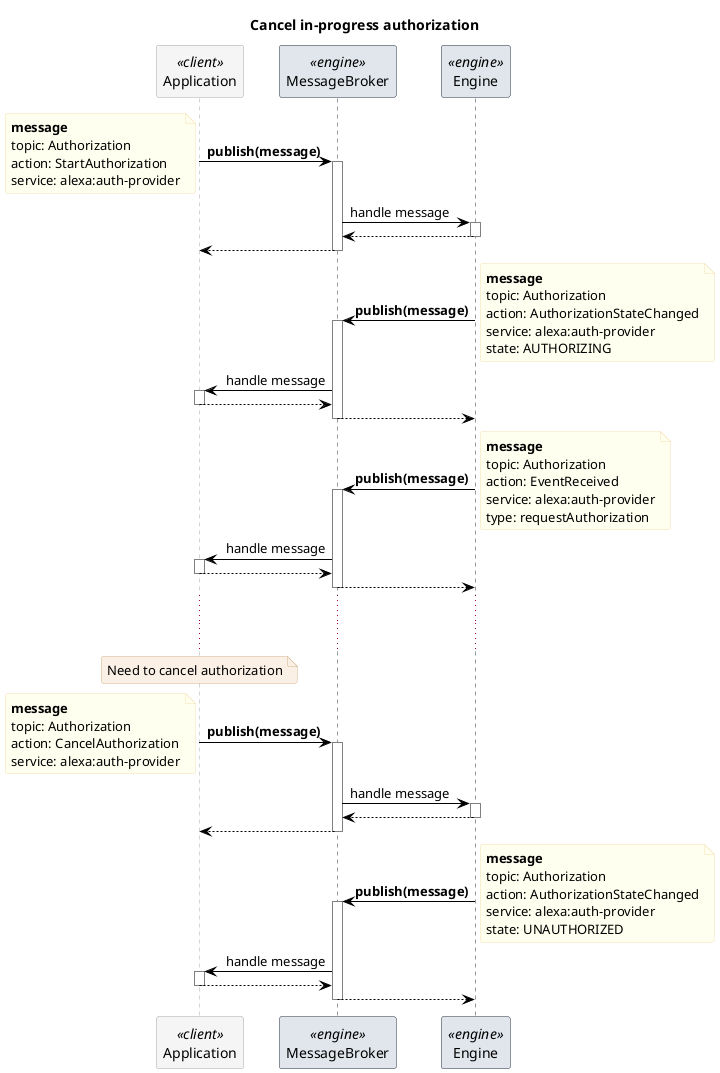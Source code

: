 @startuml
skinparam sequenceMessageAlign direction
skinparam lifelineStrategy nosolid

<style>
sequenceDiagram {
	.alexa {
    	RoundCorner 5
        BackgroundColor #E2F5FA
        LineColor #05A0D1
    }
    .engine {
    	RoundCorner 5
        BackgroundColor #E1E6EC
        LineColor #232F3E
    }
    .client {
    	RoundCorner 5
    	BackgroundColor WhiteSmoke
        LineColor DarkGrey
    }
    .amazonservice {
    	RoundCorner 5
    	BackgroundColor #FFEBCC
        LineColor #FF9900
    }
    actor {
    	BackgroundColor White
    	LineColor Black
    }
    arrow {
    	LineColor Black
    }
    lifeline {
    	LineColor Grey
        LineStyle 4
    }
    .message {
    	BackgroundColor Ivory
        LineColor Wheat
        RoundCorner 5
    }
    .callout {
    	BackgroundColor Linen
        LineColor Tan
        RoundCorner 5
    }
}
</style>


participant Application <<client>> order 30
participant MessageBroker <<engine>> order 40
participant Engine as Engine <<engine>> order 45

Title: Cancel in-progress authorization

Application -> MessageBroker : **publish(message)**
note <<message>> left 
**message**
topic: Authorization
action: StartAuthorization
service: alexa:auth-provider
end note
activate MessageBroker
MessageBroker -> Engine: handle message
activate Engine
Engine --> MessageBroker
deactivate Engine
MessageBroker --> Application
deactivate MessageBroker

Engine -> MessageBroker: **publish(message)**
note <<message>> right 
**message**
topic: Authorization
action: AuthorizationStateChanged
service: alexa:auth-provider
state: AUTHORIZING
end note
activate MessageBroker
MessageBroker -> Application: handle message
activate Application
Application --> MessageBroker
deactivate Application
MessageBroker --> Engine 
deactivate MessageBroker

Engine -> MessageBroker: **publish(message)**
note <<message>> right 
**message**
topic: Authorization
action: EventReceived
service: alexa:auth-provider
type: requestAuthorization
end note
activate MessageBroker
MessageBroker -> Application: handle message
activate Application
Application --> MessageBroker
deactivate Application
MessageBroker --> Engine 
deactivate MessageBroker

...
...

note <<callout>> over Application
Need to cancel authorization
end note

Application -> MessageBroker : **publish(message)**
note <<message>> left 
**message**
topic: Authorization
action: CancelAuthorization
service: alexa:auth-provider
end note

activate MessageBroker
MessageBroker -> Engine: handle message
activate Engine
Engine --> MessageBroker
deactivate Engine
MessageBroker --> Application
deactivate MessageBroker

Engine -> MessageBroker: **publish(message)**
note <<message>> right 
**message**
topic: Authorization
action: AuthorizationStateChanged
service: alexa:auth-provider
state: UNAUTHORIZED
end note
activate MessageBroker
MessageBroker -> Application: handle message
activate Application
Application --> MessageBroker
deactivate Application
MessageBroker --> Engine 
deactivate MessageBroker
@enduml